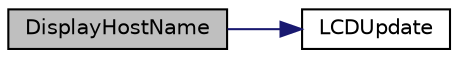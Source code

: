 digraph "DisplayHostName"
{
  edge [fontname="Helvetica",fontsize="10",labelfontname="Helvetica",labelfontsize="10"];
  node [fontname="Helvetica",fontsize="10",shape=record];
  rankdir="LR";
  Node1 [label="DisplayHostName",height=0.2,width=0.4,color="black", fillcolor="grey75", style="filled", fontcolor="black"];
  Node1 -> Node2 [color="midnightblue",fontsize="10",style="solid",fontname="Helvetica"];
  Node2 [label="LCDUpdate",height=0.2,width=0.4,color="black", fillcolor="white", style="filled",URL="$_common_2_l_c_d_blocking_8c.html#a5cd499a980bf803c2d4a78f12365cd35"];
}
